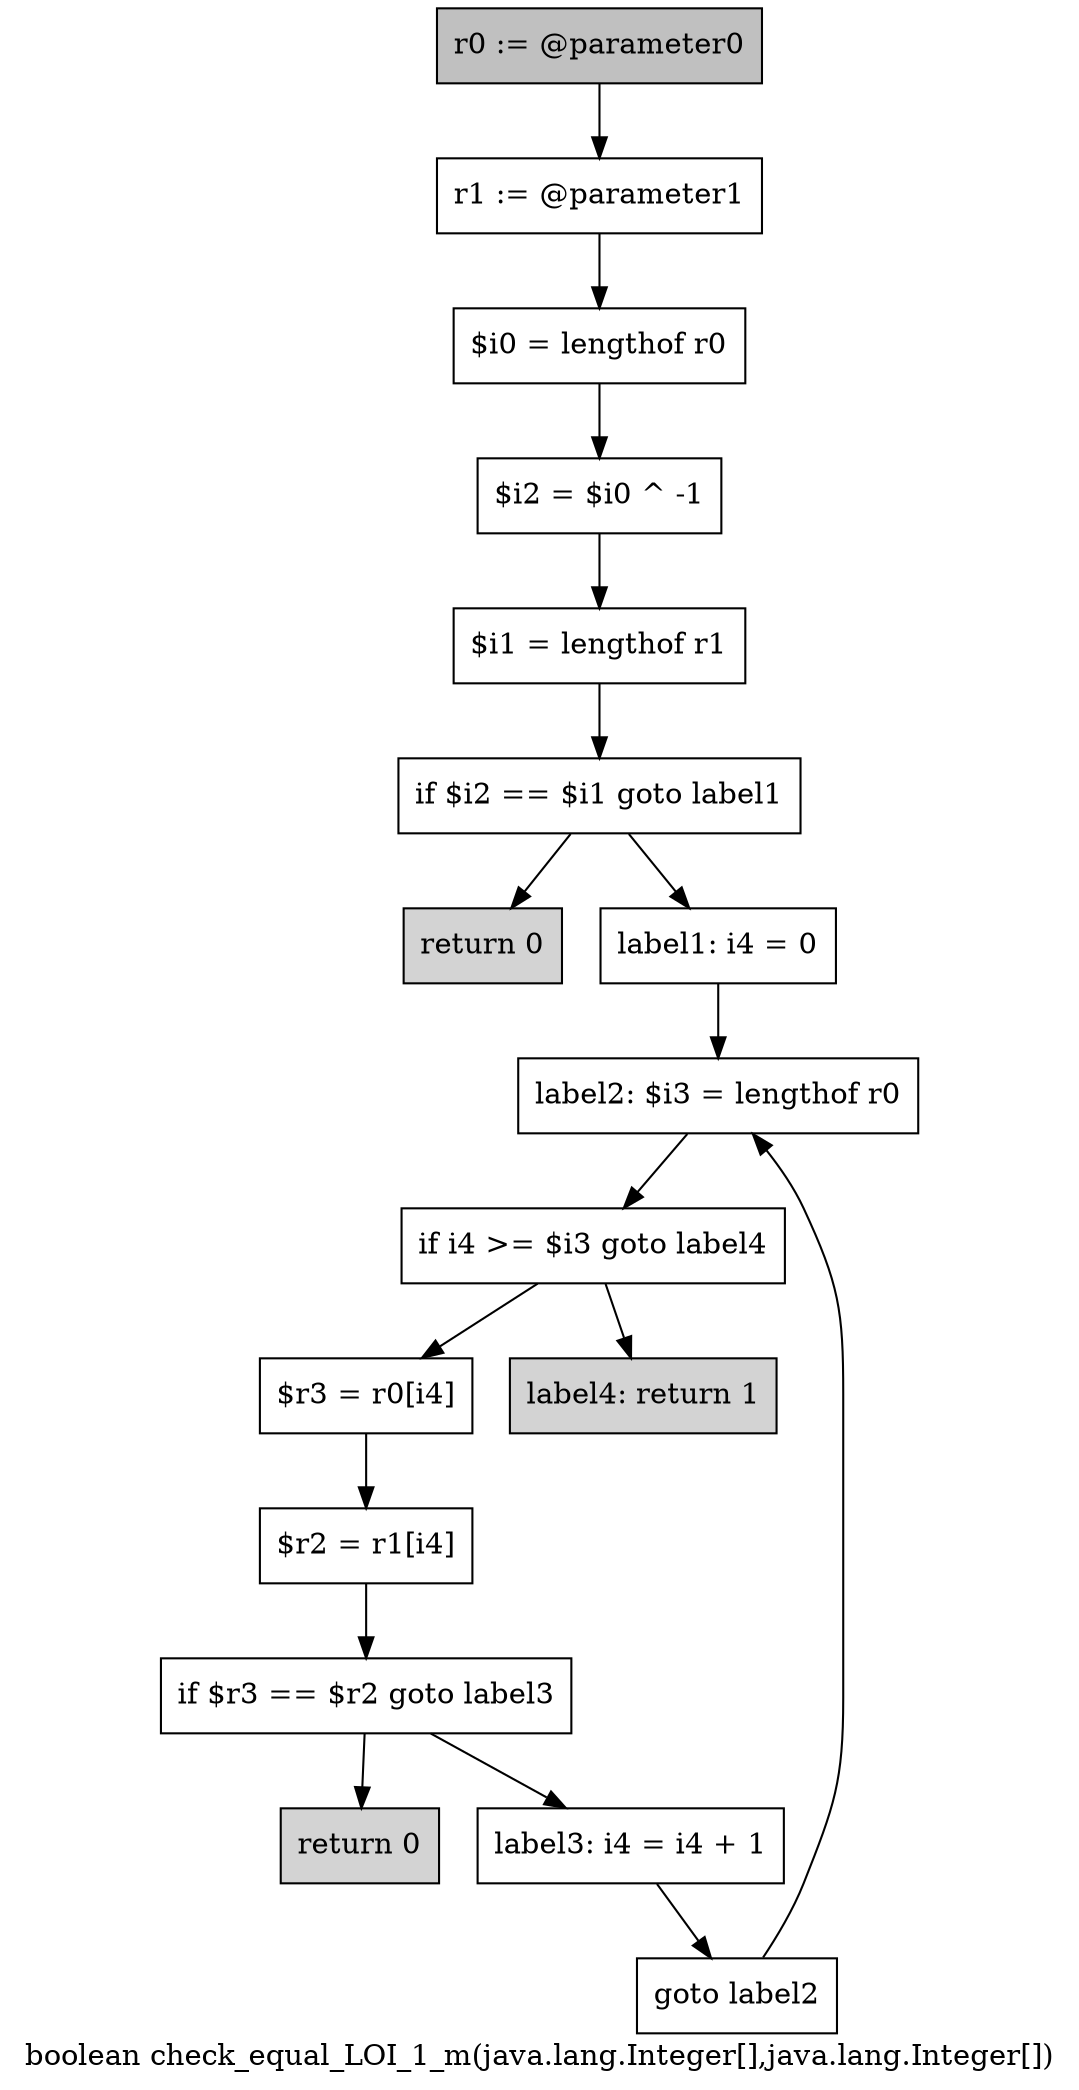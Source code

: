 digraph "boolean check_equal_LOI_1_m(java.lang.Integer[],java.lang.Integer[])" {
    label="boolean check_equal_LOI_1_m(java.lang.Integer[],java.lang.Integer[])";
    node [shape=box];
    "0" [style=filled,fillcolor=gray,label="r0 := @parameter0",];
    "1" [label="r1 := @parameter1",];
    "0"->"1";
    "2" [label="$i0 = lengthof r0",];
    "1"->"2";
    "3" [label="$i2 = $i0 ^ -1",];
    "2"->"3";
    "4" [label="$i1 = lengthof r1",];
    "3"->"4";
    "5" [label="if $i2 == $i1 goto label1",];
    "4"->"5";
    "6" [style=filled,fillcolor=lightgray,label="return 0",];
    "5"->"6";
    "7" [label="label1: i4 = 0",];
    "5"->"7";
    "8" [label="label2: $i3 = lengthof r0",];
    "7"->"8";
    "9" [label="if i4 >= $i3 goto label4",];
    "8"->"9";
    "10" [label="$r3 = r0[i4]",];
    "9"->"10";
    "16" [style=filled,fillcolor=lightgray,label="label4: return 1",];
    "9"->"16";
    "11" [label="$r2 = r1[i4]",];
    "10"->"11";
    "12" [label="if $r3 == $r2 goto label3",];
    "11"->"12";
    "13" [style=filled,fillcolor=lightgray,label="return 0",];
    "12"->"13";
    "14" [label="label3: i4 = i4 + 1",];
    "12"->"14";
    "15" [label="goto label2",];
    "14"->"15";
    "15"->"8";
}
